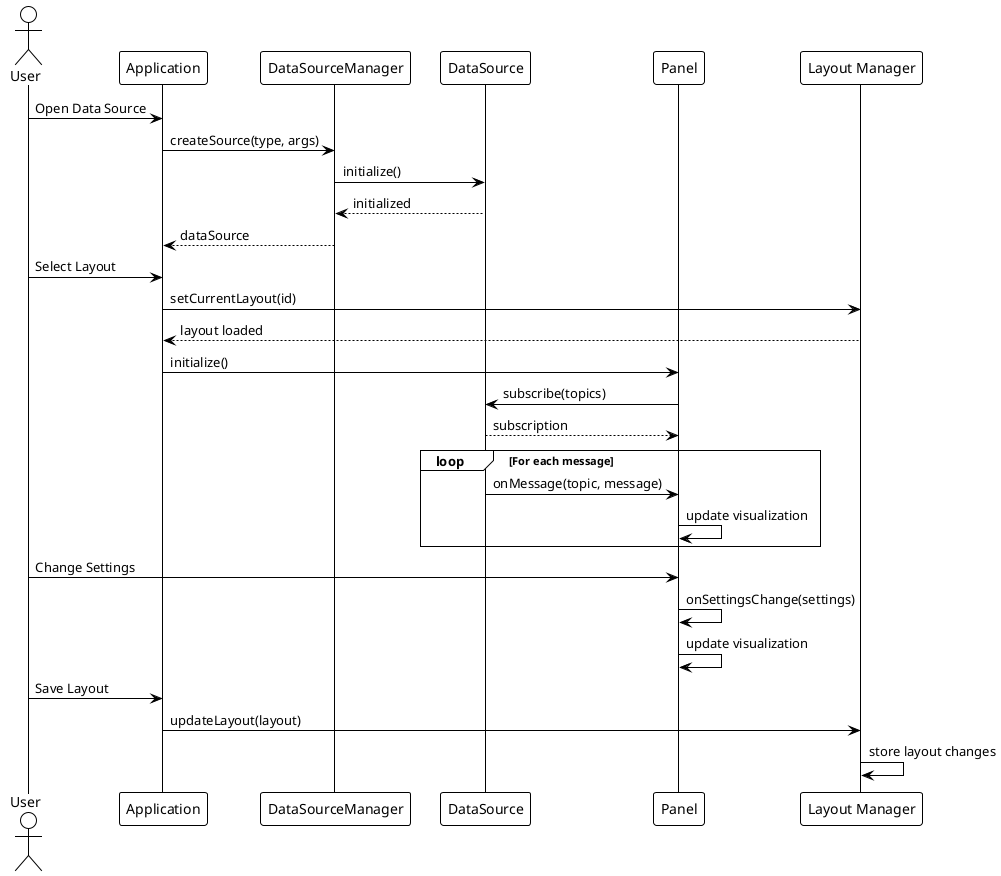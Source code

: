 @startuml Data Loading Sequence
!theme plain
skinparam monochrome true
skinparam shadowing false

actor User
participant "Application" as App
participant "DataSourceManager" as DSM
participant "DataSource" as DS
participant "Panel" as Panel
participant "Layout Manager" as LM

User -> App : Open Data Source
App -> DSM : createSource(type, args)
DSM -> DS : initialize()
DS --> DSM : initialized
DSM --> App : dataSource

User -> App : Select Layout
App -> LM : setCurrentLayout(id)
LM --> App : layout loaded

App -> Panel : initialize()
Panel -> DS : subscribe(topics)
DS --> Panel : subscription

loop For each message
    DS -> Panel : onMessage(topic, message)
    Panel -> Panel : update visualization
end

User -> Panel : Change Settings
Panel -> Panel : onSettingsChange(settings)
Panel -> Panel : update visualization

User -> App : Save Layout
App -> LM : updateLayout(layout)
LM -> LM : store layout changes

@enduml
